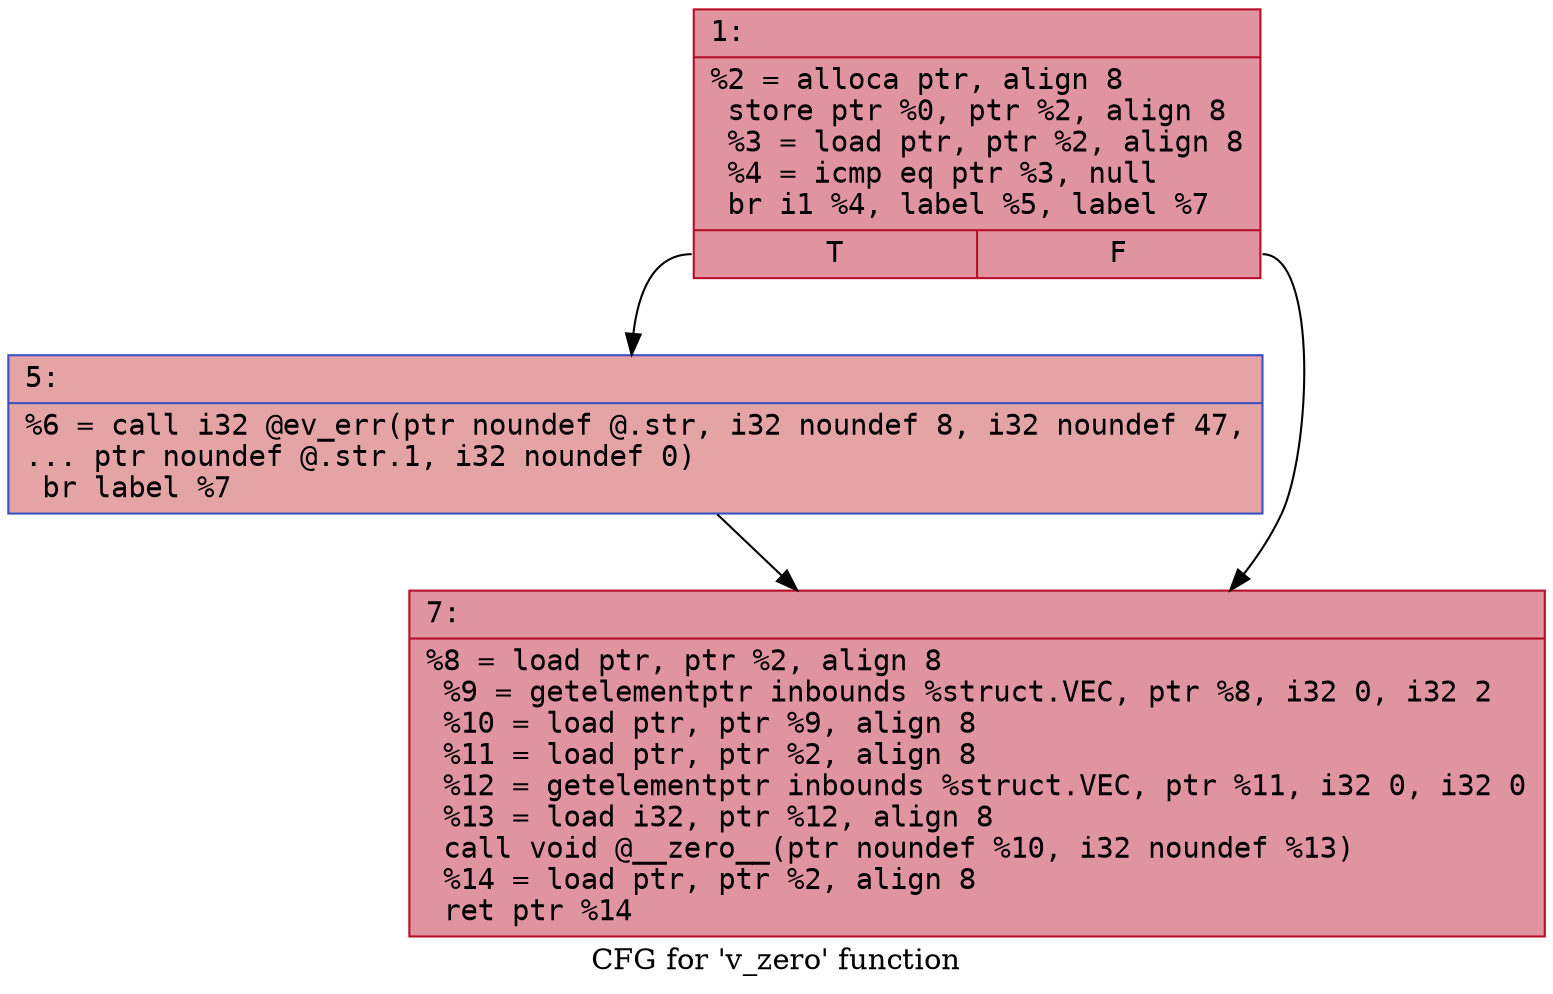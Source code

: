 digraph "CFG for 'v_zero' function" {
	label="CFG for 'v_zero' function";

	Node0x600000610730 [shape=record,color="#b70d28ff", style=filled, fillcolor="#b70d2870" fontname="Courier",label="{1:\l|  %2 = alloca ptr, align 8\l  store ptr %0, ptr %2, align 8\l  %3 = load ptr, ptr %2, align 8\l  %4 = icmp eq ptr %3, null\l  br i1 %4, label %5, label %7\l|{<s0>T|<s1>F}}"];
	Node0x600000610730:s0 -> Node0x600000610780[tooltip="1 -> 5\nProbability 37.50%" ];
	Node0x600000610730:s1 -> Node0x6000006107d0[tooltip="1 -> 7\nProbability 62.50%" ];
	Node0x600000610780 [shape=record,color="#3d50c3ff", style=filled, fillcolor="#c32e3170" fontname="Courier",label="{5:\l|  %6 = call i32 @ev_err(ptr noundef @.str, i32 noundef 8, i32 noundef 47,\l... ptr noundef @.str.1, i32 noundef 0)\l  br label %7\l}"];
	Node0x600000610780 -> Node0x6000006107d0[tooltip="5 -> 7\nProbability 100.00%" ];
	Node0x6000006107d0 [shape=record,color="#b70d28ff", style=filled, fillcolor="#b70d2870" fontname="Courier",label="{7:\l|  %8 = load ptr, ptr %2, align 8\l  %9 = getelementptr inbounds %struct.VEC, ptr %8, i32 0, i32 2\l  %10 = load ptr, ptr %9, align 8\l  %11 = load ptr, ptr %2, align 8\l  %12 = getelementptr inbounds %struct.VEC, ptr %11, i32 0, i32 0\l  %13 = load i32, ptr %12, align 8\l  call void @__zero__(ptr noundef %10, i32 noundef %13)\l  %14 = load ptr, ptr %2, align 8\l  ret ptr %14\l}"];
}
